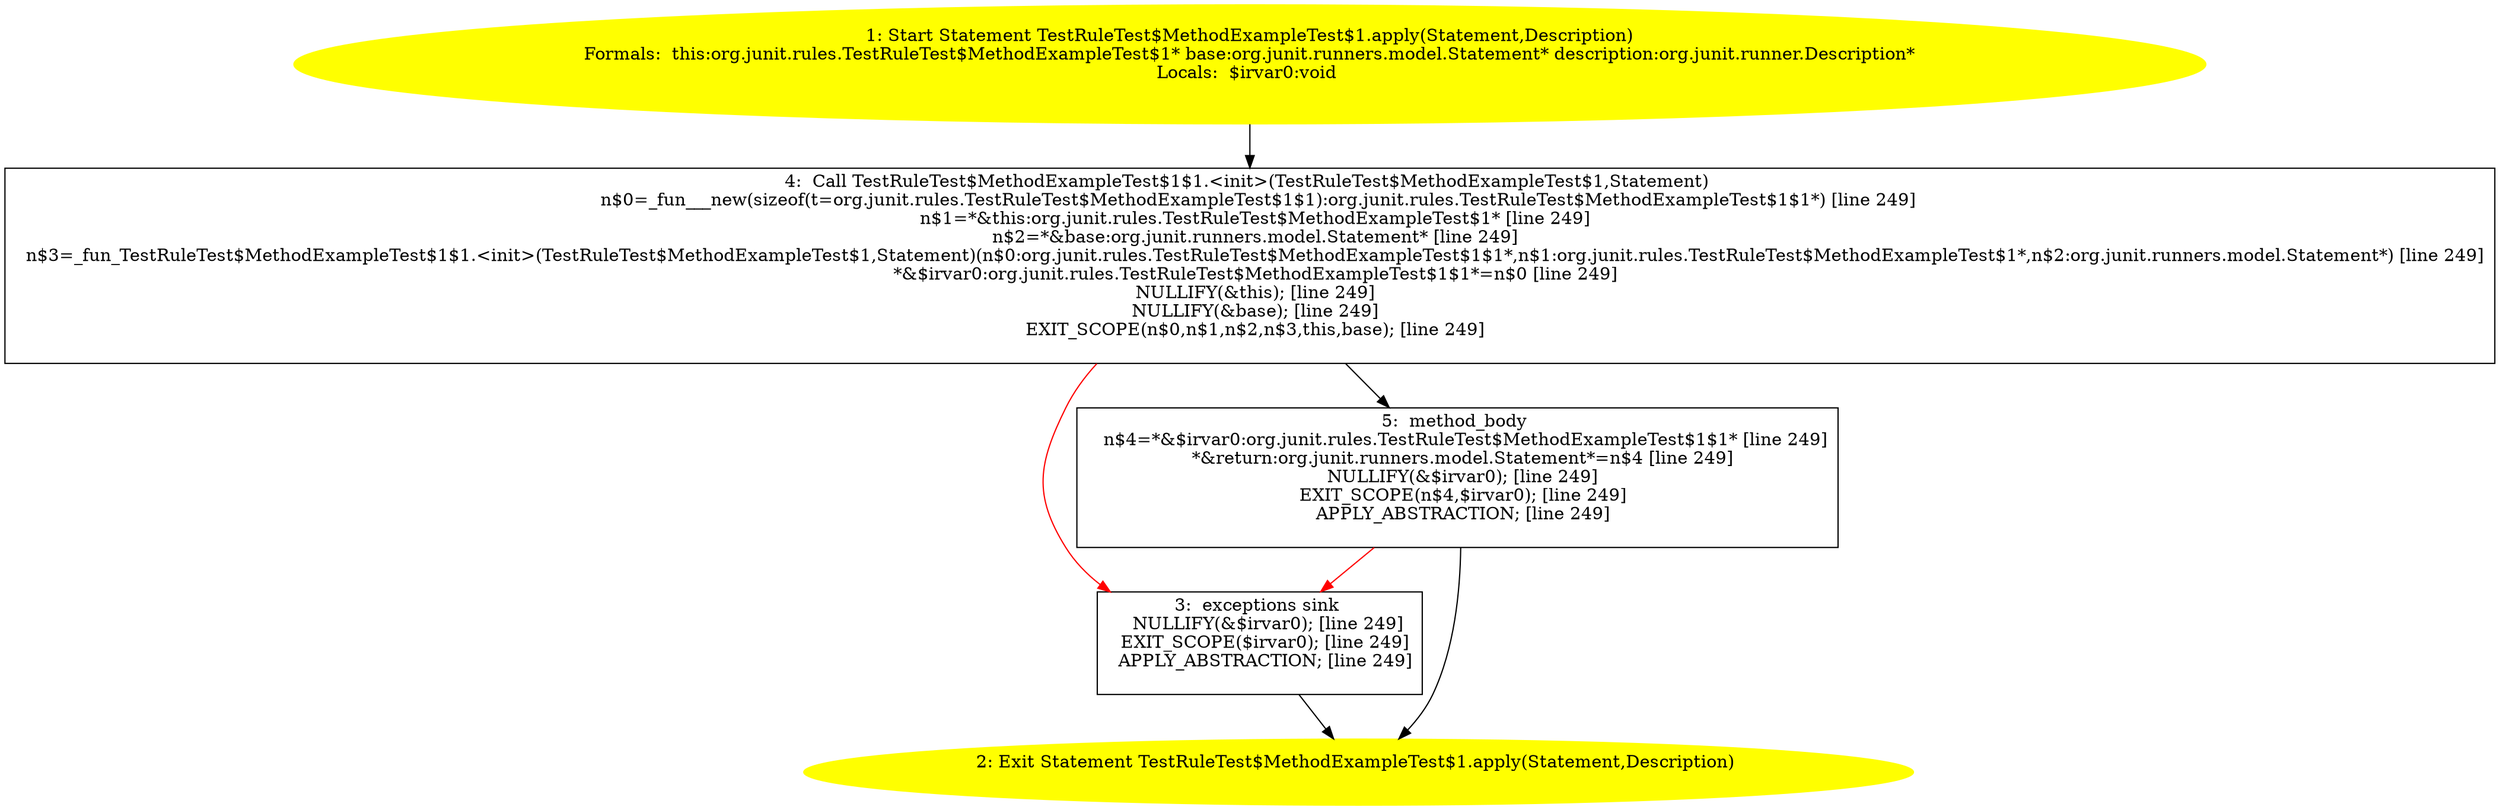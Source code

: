 /* @generated */
digraph cfg {
"org.junit.rules.TestRuleTest$MethodExampleTest$1.apply(org.junit.runners.model.Statement,org.junit.r.eaad2a52b449966dc7962a34ad434a29_1" [label="1: Start Statement TestRuleTest$MethodExampleTest$1.apply(Statement,Description)\nFormals:  this:org.junit.rules.TestRuleTest$MethodExampleTest$1* base:org.junit.runners.model.Statement* description:org.junit.runner.Description*\nLocals:  $irvar0:void \n  " color=yellow style=filled]
	

	 "org.junit.rules.TestRuleTest$MethodExampleTest$1.apply(org.junit.runners.model.Statement,org.junit.r.eaad2a52b449966dc7962a34ad434a29_1" -> "org.junit.rules.TestRuleTest$MethodExampleTest$1.apply(org.junit.runners.model.Statement,org.junit.r.eaad2a52b449966dc7962a34ad434a29_4" ;
"org.junit.rules.TestRuleTest$MethodExampleTest$1.apply(org.junit.runners.model.Statement,org.junit.r.eaad2a52b449966dc7962a34ad434a29_2" [label="2: Exit Statement TestRuleTest$MethodExampleTest$1.apply(Statement,Description) \n  " color=yellow style=filled]
	

"org.junit.rules.TestRuleTest$MethodExampleTest$1.apply(org.junit.runners.model.Statement,org.junit.r.eaad2a52b449966dc7962a34ad434a29_3" [label="3:  exceptions sink \n   NULLIFY(&$irvar0); [line 249]\n  EXIT_SCOPE($irvar0); [line 249]\n  APPLY_ABSTRACTION; [line 249]\n " shape="box"]
	

	 "org.junit.rules.TestRuleTest$MethodExampleTest$1.apply(org.junit.runners.model.Statement,org.junit.r.eaad2a52b449966dc7962a34ad434a29_3" -> "org.junit.rules.TestRuleTest$MethodExampleTest$1.apply(org.junit.runners.model.Statement,org.junit.r.eaad2a52b449966dc7962a34ad434a29_2" ;
"org.junit.rules.TestRuleTest$MethodExampleTest$1.apply(org.junit.runners.model.Statement,org.junit.r.eaad2a52b449966dc7962a34ad434a29_4" [label="4:  Call TestRuleTest$MethodExampleTest$1$1.<init>(TestRuleTest$MethodExampleTest$1,Statement) \n   n$0=_fun___new(sizeof(t=org.junit.rules.TestRuleTest$MethodExampleTest$1$1):org.junit.rules.TestRuleTest$MethodExampleTest$1$1*) [line 249]\n  n$1=*&this:org.junit.rules.TestRuleTest$MethodExampleTest$1* [line 249]\n  n$2=*&base:org.junit.runners.model.Statement* [line 249]\n  n$3=_fun_TestRuleTest$MethodExampleTest$1$1.<init>(TestRuleTest$MethodExampleTest$1,Statement)(n$0:org.junit.rules.TestRuleTest$MethodExampleTest$1$1*,n$1:org.junit.rules.TestRuleTest$MethodExampleTest$1*,n$2:org.junit.runners.model.Statement*) [line 249]\n  *&$irvar0:org.junit.rules.TestRuleTest$MethodExampleTest$1$1*=n$0 [line 249]\n  NULLIFY(&this); [line 249]\n  NULLIFY(&base); [line 249]\n  EXIT_SCOPE(n$0,n$1,n$2,n$3,this,base); [line 249]\n " shape="box"]
	

	 "org.junit.rules.TestRuleTest$MethodExampleTest$1.apply(org.junit.runners.model.Statement,org.junit.r.eaad2a52b449966dc7962a34ad434a29_4" -> "org.junit.rules.TestRuleTest$MethodExampleTest$1.apply(org.junit.runners.model.Statement,org.junit.r.eaad2a52b449966dc7962a34ad434a29_5" ;
	 "org.junit.rules.TestRuleTest$MethodExampleTest$1.apply(org.junit.runners.model.Statement,org.junit.r.eaad2a52b449966dc7962a34ad434a29_4" -> "org.junit.rules.TestRuleTest$MethodExampleTest$1.apply(org.junit.runners.model.Statement,org.junit.r.eaad2a52b449966dc7962a34ad434a29_3" [color="red" ];
"org.junit.rules.TestRuleTest$MethodExampleTest$1.apply(org.junit.runners.model.Statement,org.junit.r.eaad2a52b449966dc7962a34ad434a29_5" [label="5:  method_body \n   n$4=*&$irvar0:org.junit.rules.TestRuleTest$MethodExampleTest$1$1* [line 249]\n  *&return:org.junit.runners.model.Statement*=n$4 [line 249]\n  NULLIFY(&$irvar0); [line 249]\n  EXIT_SCOPE(n$4,$irvar0); [line 249]\n  APPLY_ABSTRACTION; [line 249]\n " shape="box"]
	

	 "org.junit.rules.TestRuleTest$MethodExampleTest$1.apply(org.junit.runners.model.Statement,org.junit.r.eaad2a52b449966dc7962a34ad434a29_5" -> "org.junit.rules.TestRuleTest$MethodExampleTest$1.apply(org.junit.runners.model.Statement,org.junit.r.eaad2a52b449966dc7962a34ad434a29_2" ;
	 "org.junit.rules.TestRuleTest$MethodExampleTest$1.apply(org.junit.runners.model.Statement,org.junit.r.eaad2a52b449966dc7962a34ad434a29_5" -> "org.junit.rules.TestRuleTest$MethodExampleTest$1.apply(org.junit.runners.model.Statement,org.junit.r.eaad2a52b449966dc7962a34ad434a29_3" [color="red" ];
}
